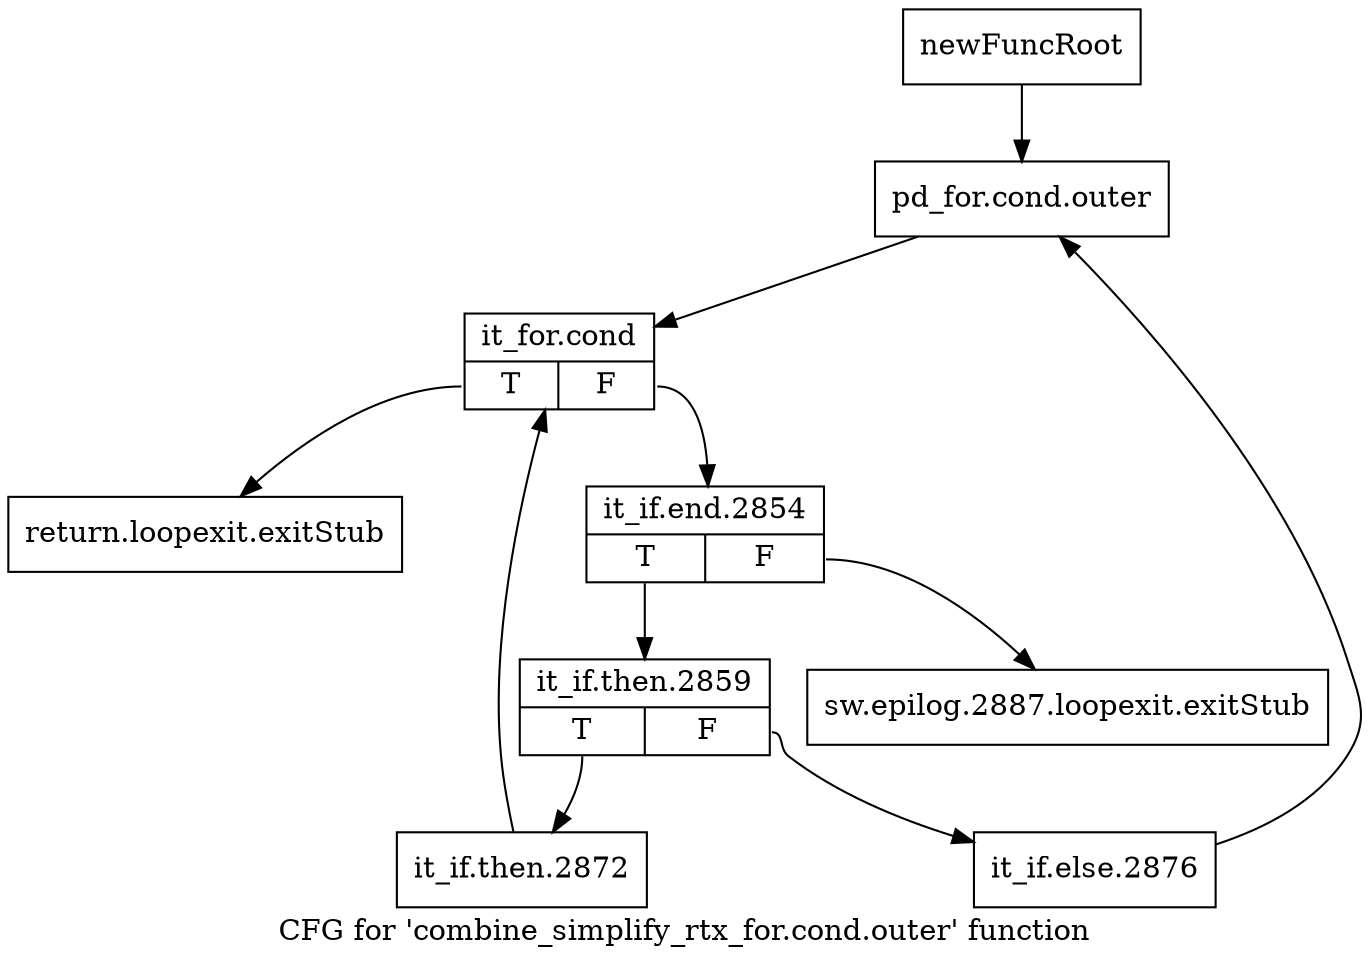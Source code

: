 digraph "CFG for 'combine_simplify_rtx_for.cond.outer' function" {
	label="CFG for 'combine_simplify_rtx_for.cond.outer' function";

	Node0xa708ba0 [shape=record,label="{newFuncRoot}"];
	Node0xa708ba0 -> Node0xa708c90;
	Node0xa708bf0 [shape=record,label="{return.loopexit.exitStub}"];
	Node0xa708c40 [shape=record,label="{sw.epilog.2887.loopexit.exitStub}"];
	Node0xa708c90 [shape=record,label="{pd_for.cond.outer}"];
	Node0xa708c90 -> Node0xa708ce0;
	Node0xa708ce0 [shape=record,label="{it_for.cond|{<s0>T|<s1>F}}"];
	Node0xa708ce0:s0 -> Node0xa708bf0;
	Node0xa708ce0:s1 -> Node0xa708d30;
	Node0xa708d30 [shape=record,label="{it_if.end.2854|{<s0>T|<s1>F}}"];
	Node0xa708d30:s0 -> Node0xa708d80;
	Node0xa708d30:s1 -> Node0xa708c40;
	Node0xa708d80 [shape=record,label="{it_if.then.2859|{<s0>T|<s1>F}}"];
	Node0xa708d80:s0 -> Node0xa708e20;
	Node0xa708d80:s1 -> Node0xa708dd0;
	Node0xa708dd0 [shape=record,label="{it_if.else.2876}"];
	Node0xa708dd0 -> Node0xa708c90;
	Node0xa708e20 [shape=record,label="{it_if.then.2872}"];
	Node0xa708e20 -> Node0xa708ce0;
}
